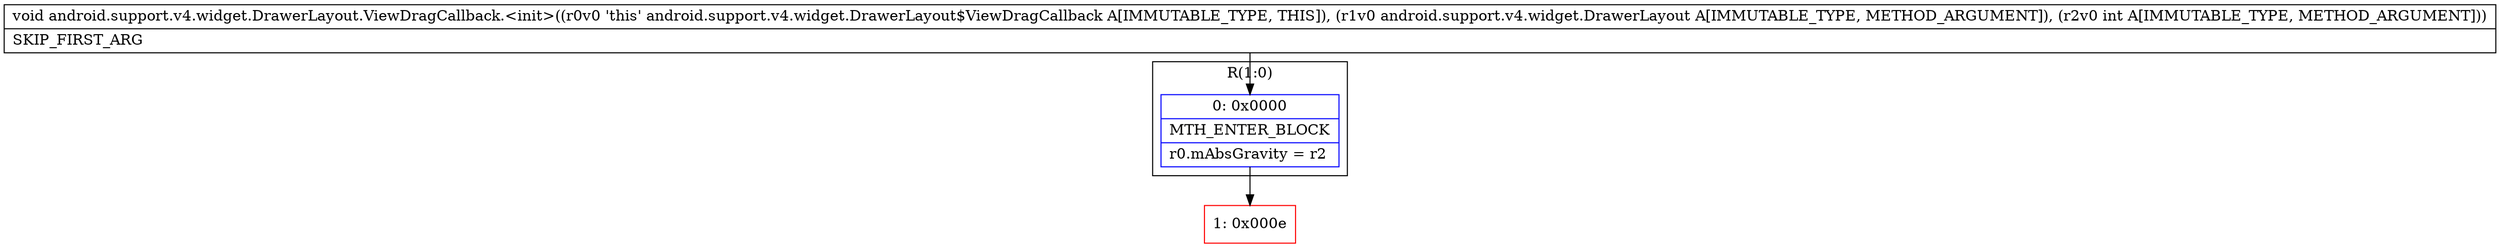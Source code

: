digraph "CFG forandroid.support.v4.widget.DrawerLayout.ViewDragCallback.\<init\>(Landroid\/support\/v4\/widget\/DrawerLayout;I)V" {
subgraph cluster_Region_822278204 {
label = "R(1:0)";
node [shape=record,color=blue];
Node_0 [shape=record,label="{0\:\ 0x0000|MTH_ENTER_BLOCK\l|r0.mAbsGravity = r2\l}"];
}
Node_1 [shape=record,color=red,label="{1\:\ 0x000e}"];
MethodNode[shape=record,label="{void android.support.v4.widget.DrawerLayout.ViewDragCallback.\<init\>((r0v0 'this' android.support.v4.widget.DrawerLayout$ViewDragCallback A[IMMUTABLE_TYPE, THIS]), (r1v0 android.support.v4.widget.DrawerLayout A[IMMUTABLE_TYPE, METHOD_ARGUMENT]), (r2v0 int A[IMMUTABLE_TYPE, METHOD_ARGUMENT]))  | SKIP_FIRST_ARG\l}"];
MethodNode -> Node_0;
Node_0 -> Node_1;
}

